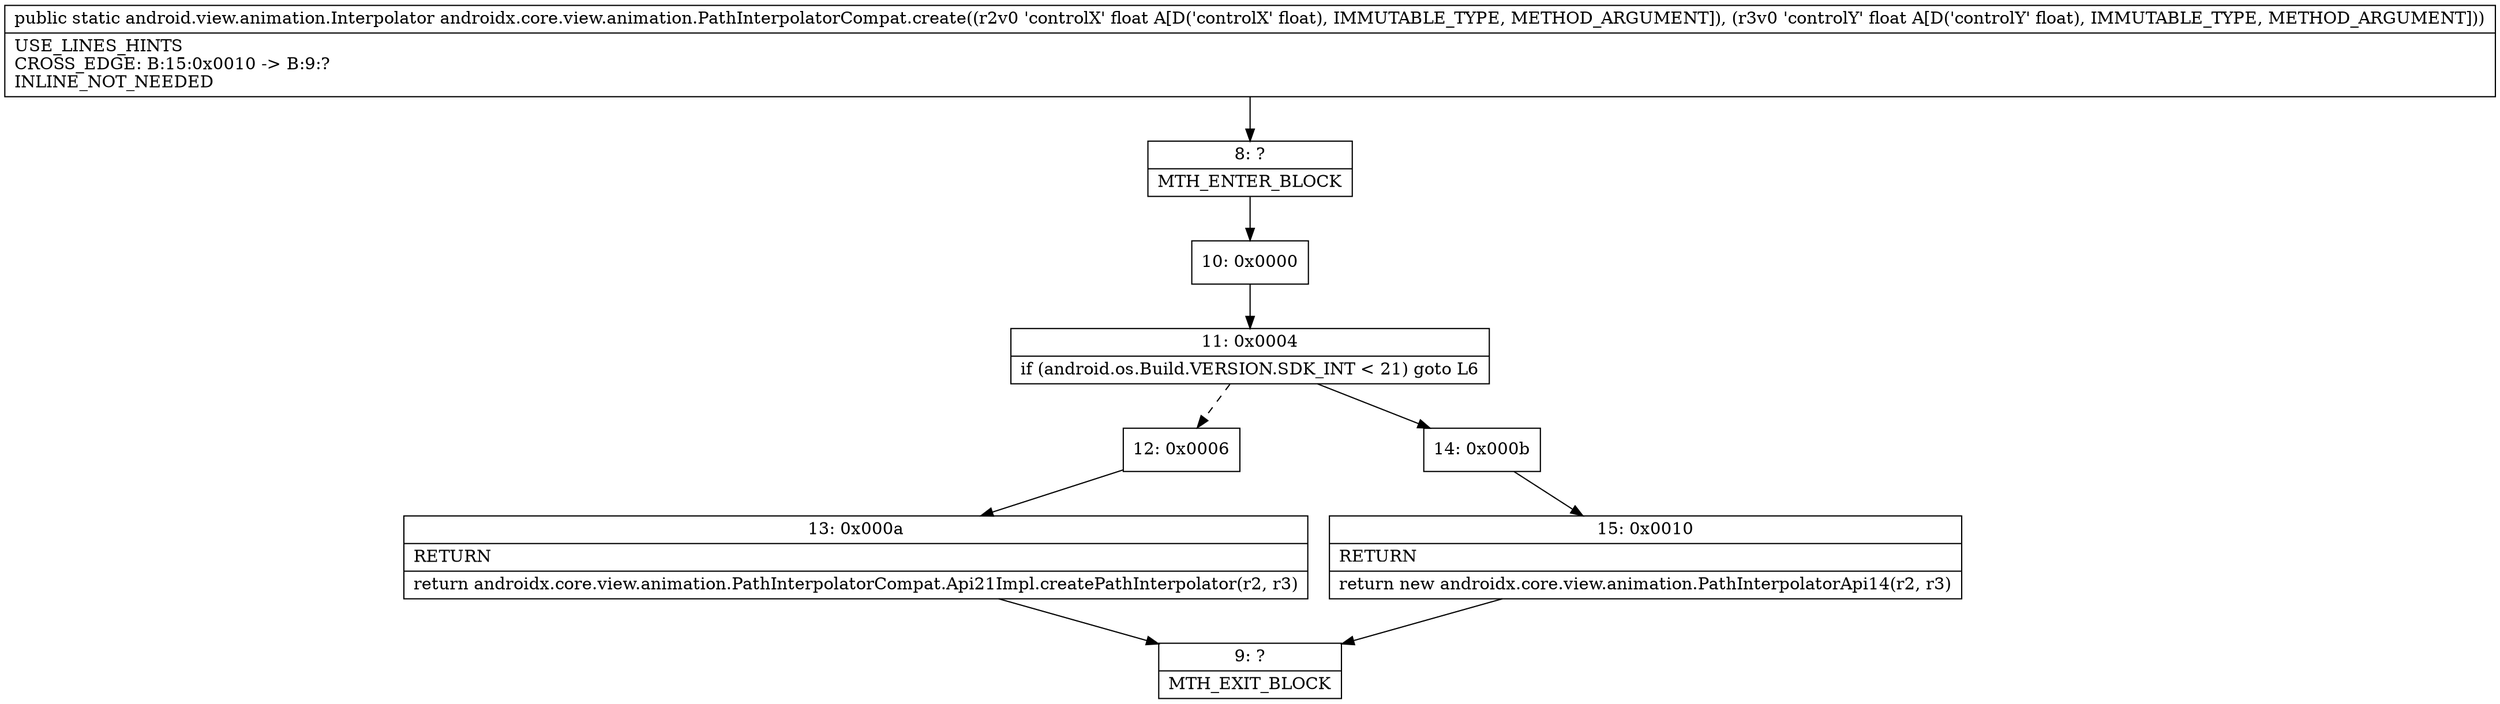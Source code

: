 digraph "CFG forandroidx.core.view.animation.PathInterpolatorCompat.create(FF)Landroid\/view\/animation\/Interpolator;" {
Node_8 [shape=record,label="{8\:\ ?|MTH_ENTER_BLOCK\l}"];
Node_10 [shape=record,label="{10\:\ 0x0000}"];
Node_11 [shape=record,label="{11\:\ 0x0004|if (android.os.Build.VERSION.SDK_INT \< 21) goto L6\l}"];
Node_12 [shape=record,label="{12\:\ 0x0006}"];
Node_13 [shape=record,label="{13\:\ 0x000a|RETURN\l|return androidx.core.view.animation.PathInterpolatorCompat.Api21Impl.createPathInterpolator(r2, r3)\l}"];
Node_9 [shape=record,label="{9\:\ ?|MTH_EXIT_BLOCK\l}"];
Node_14 [shape=record,label="{14\:\ 0x000b}"];
Node_15 [shape=record,label="{15\:\ 0x0010|RETURN\l|return new androidx.core.view.animation.PathInterpolatorApi14(r2, r3)\l}"];
MethodNode[shape=record,label="{public static android.view.animation.Interpolator androidx.core.view.animation.PathInterpolatorCompat.create((r2v0 'controlX' float A[D('controlX' float), IMMUTABLE_TYPE, METHOD_ARGUMENT]), (r3v0 'controlY' float A[D('controlY' float), IMMUTABLE_TYPE, METHOD_ARGUMENT]))  | USE_LINES_HINTS\lCROSS_EDGE: B:15:0x0010 \-\> B:9:?\lINLINE_NOT_NEEDED\l}"];
MethodNode -> Node_8;Node_8 -> Node_10;
Node_10 -> Node_11;
Node_11 -> Node_12[style=dashed];
Node_11 -> Node_14;
Node_12 -> Node_13;
Node_13 -> Node_9;
Node_14 -> Node_15;
Node_15 -> Node_9;
}

